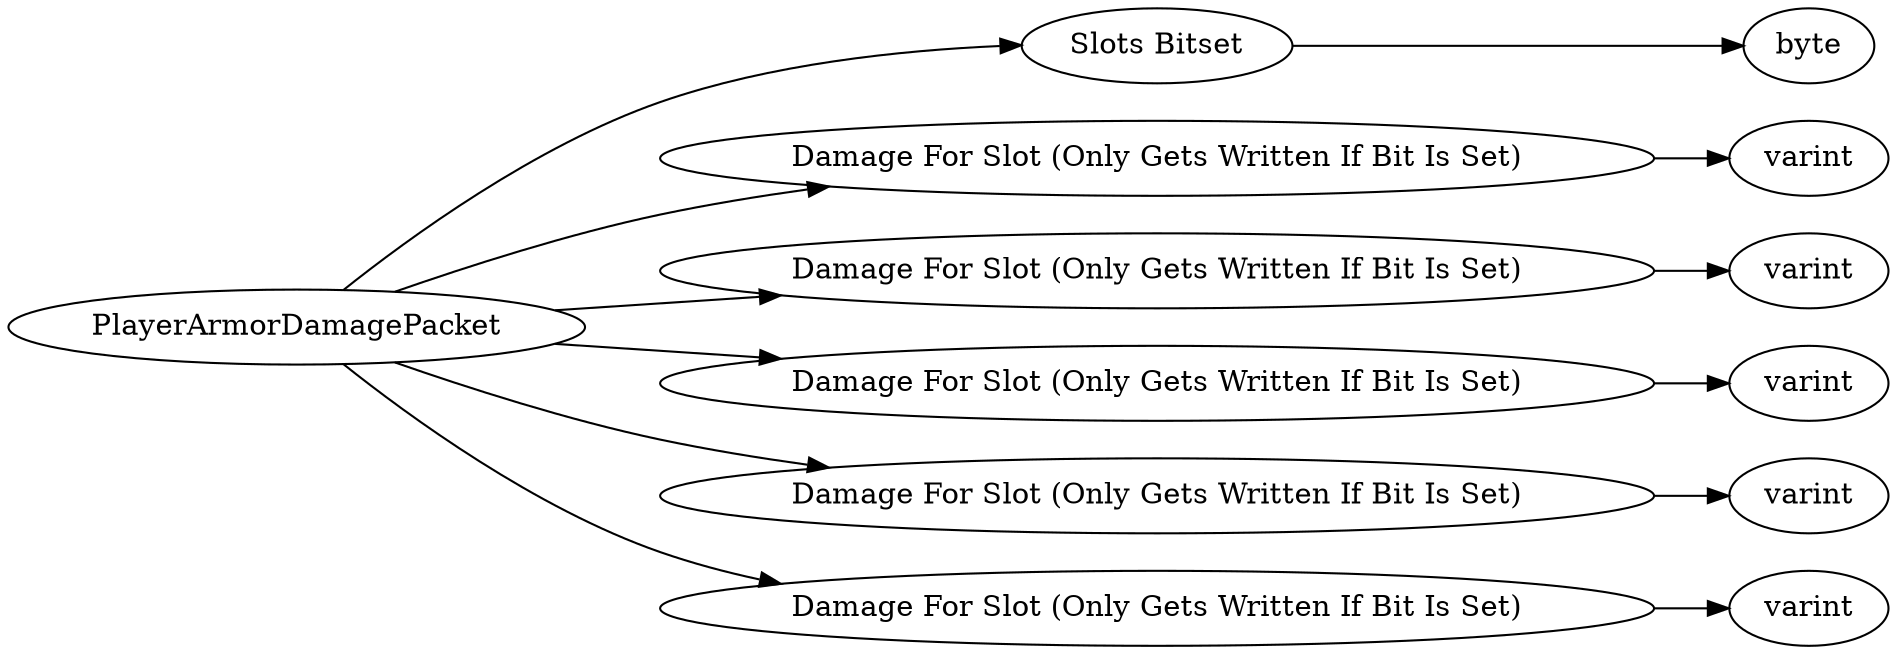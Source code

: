 digraph "PlayerArmorDamagePacket" {
rankdir = LR
0
0 -> 1
1 -> 2
0 -> 3
3 -> 4
0 -> 5
5 -> 6
0 -> 7
7 -> 8
0 -> 9
9 -> 10
0 -> 11
11 -> 12

0 [label="PlayerArmorDamagePacket",comment="name: \"PlayerArmorDamagePacket\", typeName: \"\", id: 0, branchId: 149, recurseId: -1, attributes: 0, notes: \"\""];
1 [label="Slots Bitset",comment="name: \"Slots Bitset\", typeName: \"\", id: 1, branchId: 0, recurseId: -1, attributes: 0, notes: \"\""];
2 [label="byte",comment="name: \"byte\", typeName: \"\", id: 2, branchId: 0, recurseId: -1, attributes: 512, notes: \"\""];
3 [label="Damage For Slot (Only Gets Written If Bit Is Set)",comment="name: \"Damage For Slot (Only Gets Written If Bit Is Set)\", typeName: \"\", id: 3, branchId: 0, recurseId: -1, attributes: 0, notes: \"\""];
4 [label="varint",comment="name: \"varint\", typeName: \"\", id: 4, branchId: 0, recurseId: -1, attributes: 512, notes: \"\""];
5 [label="Damage For Slot (Only Gets Written If Bit Is Set)",comment="name: \"Damage For Slot (Only Gets Written If Bit Is Set)\", typeName: \"\", id: 5, branchId: 0, recurseId: -1, attributes: 0, notes: \"\""];
6 [label="varint",comment="name: \"varint\", typeName: \"\", id: 6, branchId: 0, recurseId: -1, attributes: 512, notes: \"\""];
7 [label="Damage For Slot (Only Gets Written If Bit Is Set)",comment="name: \"Damage For Slot (Only Gets Written If Bit Is Set)\", typeName: \"\", id: 7, branchId: 0, recurseId: -1, attributes: 0, notes: \"\""];
8 [label="varint",comment="name: \"varint\", typeName: \"\", id: 8, branchId: 0, recurseId: -1, attributes: 512, notes: \"\""];
9 [label="Damage For Slot (Only Gets Written If Bit Is Set)",comment="name: \"Damage For Slot (Only Gets Written If Bit Is Set)\", typeName: \"\", id: 9, branchId: 0, recurseId: -1, attributes: 0, notes: \"\""];
10 [label="varint",comment="name: \"varint\", typeName: \"\", id: 10, branchId: 0, recurseId: -1, attributes: 512, notes: \"\""];
11 [label="Damage For Slot (Only Gets Written If Bit Is Set)",comment="name: \"Damage For Slot (Only Gets Written If Bit Is Set)\", typeName: \"\", id: 11, branchId: 0, recurseId: -1, attributes: 0, notes: \"\""];
12 [label="varint",comment="name: \"varint\", typeName: \"\", id: 12, branchId: 0, recurseId: -1, attributes: 512, notes: \"\""];
{ rank = max;2;4;6;8;10;12}

}

